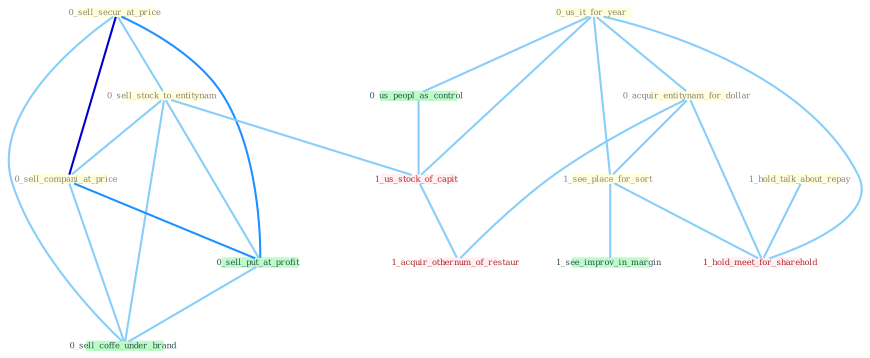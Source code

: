 Graph G{ 
    node
    [shape=polygon,style=filled,width=.5,height=.06,color="#BDFCC9",fixedsize=true,fontsize=4,
    fontcolor="#2f4f4f"];
    {node
    [color="#ffffe0", fontcolor="#8b7d6b"] "0_sell_secur_at_price " "0_sell_stock_to_entitynam " "0_us_it_for_year " "0_sell_compani_at_price " "0_acquir_entitynam_for_dollar " "1_see_place_for_sort " "1_hold_talk_about_repay "}
{node [color="#fff0f5", fontcolor="#b22222"] "1_us_stock_of_capit " "1_hold_meet_for_sharehold " "1_acquir_othernum_of_restaur "}
edge [color="#B0E2FF"];

	"0_sell_secur_at_price " -- "0_sell_stock_to_entitynam " [w="1", color="#87cefa" ];
	"0_sell_secur_at_price " -- "0_sell_compani_at_price " [w="3", color="#0000cd" , len=0.6];
	"0_sell_secur_at_price " -- "0_sell_put_at_profit " [w="2", color="#1e90ff" , len=0.8];
	"0_sell_secur_at_price " -- "0_sell_coffe_under_brand " [w="1", color="#87cefa" ];
	"0_sell_stock_to_entitynam " -- "0_sell_compani_at_price " [w="1", color="#87cefa" ];
	"0_sell_stock_to_entitynam " -- "0_sell_put_at_profit " [w="1", color="#87cefa" ];
	"0_sell_stock_to_entitynam " -- "1_us_stock_of_capit " [w="1", color="#87cefa" ];
	"0_sell_stock_to_entitynam " -- "0_sell_coffe_under_brand " [w="1", color="#87cefa" ];
	"0_us_it_for_year " -- "0_acquir_entitynam_for_dollar " [w="1", color="#87cefa" ];
	"0_us_it_for_year " -- "1_see_place_for_sort " [w="1", color="#87cefa" ];
	"0_us_it_for_year " -- "0_us_peopl_as_control " [w="1", color="#87cefa" ];
	"0_us_it_for_year " -- "1_us_stock_of_capit " [w="1", color="#87cefa" ];
	"0_us_it_for_year " -- "1_hold_meet_for_sharehold " [w="1", color="#87cefa" ];
	"0_sell_compani_at_price " -- "0_sell_put_at_profit " [w="2", color="#1e90ff" , len=0.8];
	"0_sell_compani_at_price " -- "0_sell_coffe_under_brand " [w="1", color="#87cefa" ];
	"0_acquir_entitynam_for_dollar " -- "1_see_place_for_sort " [w="1", color="#87cefa" ];
	"0_acquir_entitynam_for_dollar " -- "1_hold_meet_for_sharehold " [w="1", color="#87cefa" ];
	"0_acquir_entitynam_for_dollar " -- "1_acquir_othernum_of_restaur " [w="1", color="#87cefa" ];
	"1_see_place_for_sort " -- "1_see_improv_in_margin " [w="1", color="#87cefa" ];
	"1_see_place_for_sort " -- "1_hold_meet_for_sharehold " [w="1", color="#87cefa" ];
	"1_hold_talk_about_repay " -- "1_hold_meet_for_sharehold " [w="1", color="#87cefa" ];
	"0_us_peopl_as_control " -- "1_us_stock_of_capit " [w="1", color="#87cefa" ];
	"0_sell_put_at_profit " -- "0_sell_coffe_under_brand " [w="1", color="#87cefa" ];
	"1_us_stock_of_capit " -- "1_acquir_othernum_of_restaur " [w="1", color="#87cefa" ];
}
